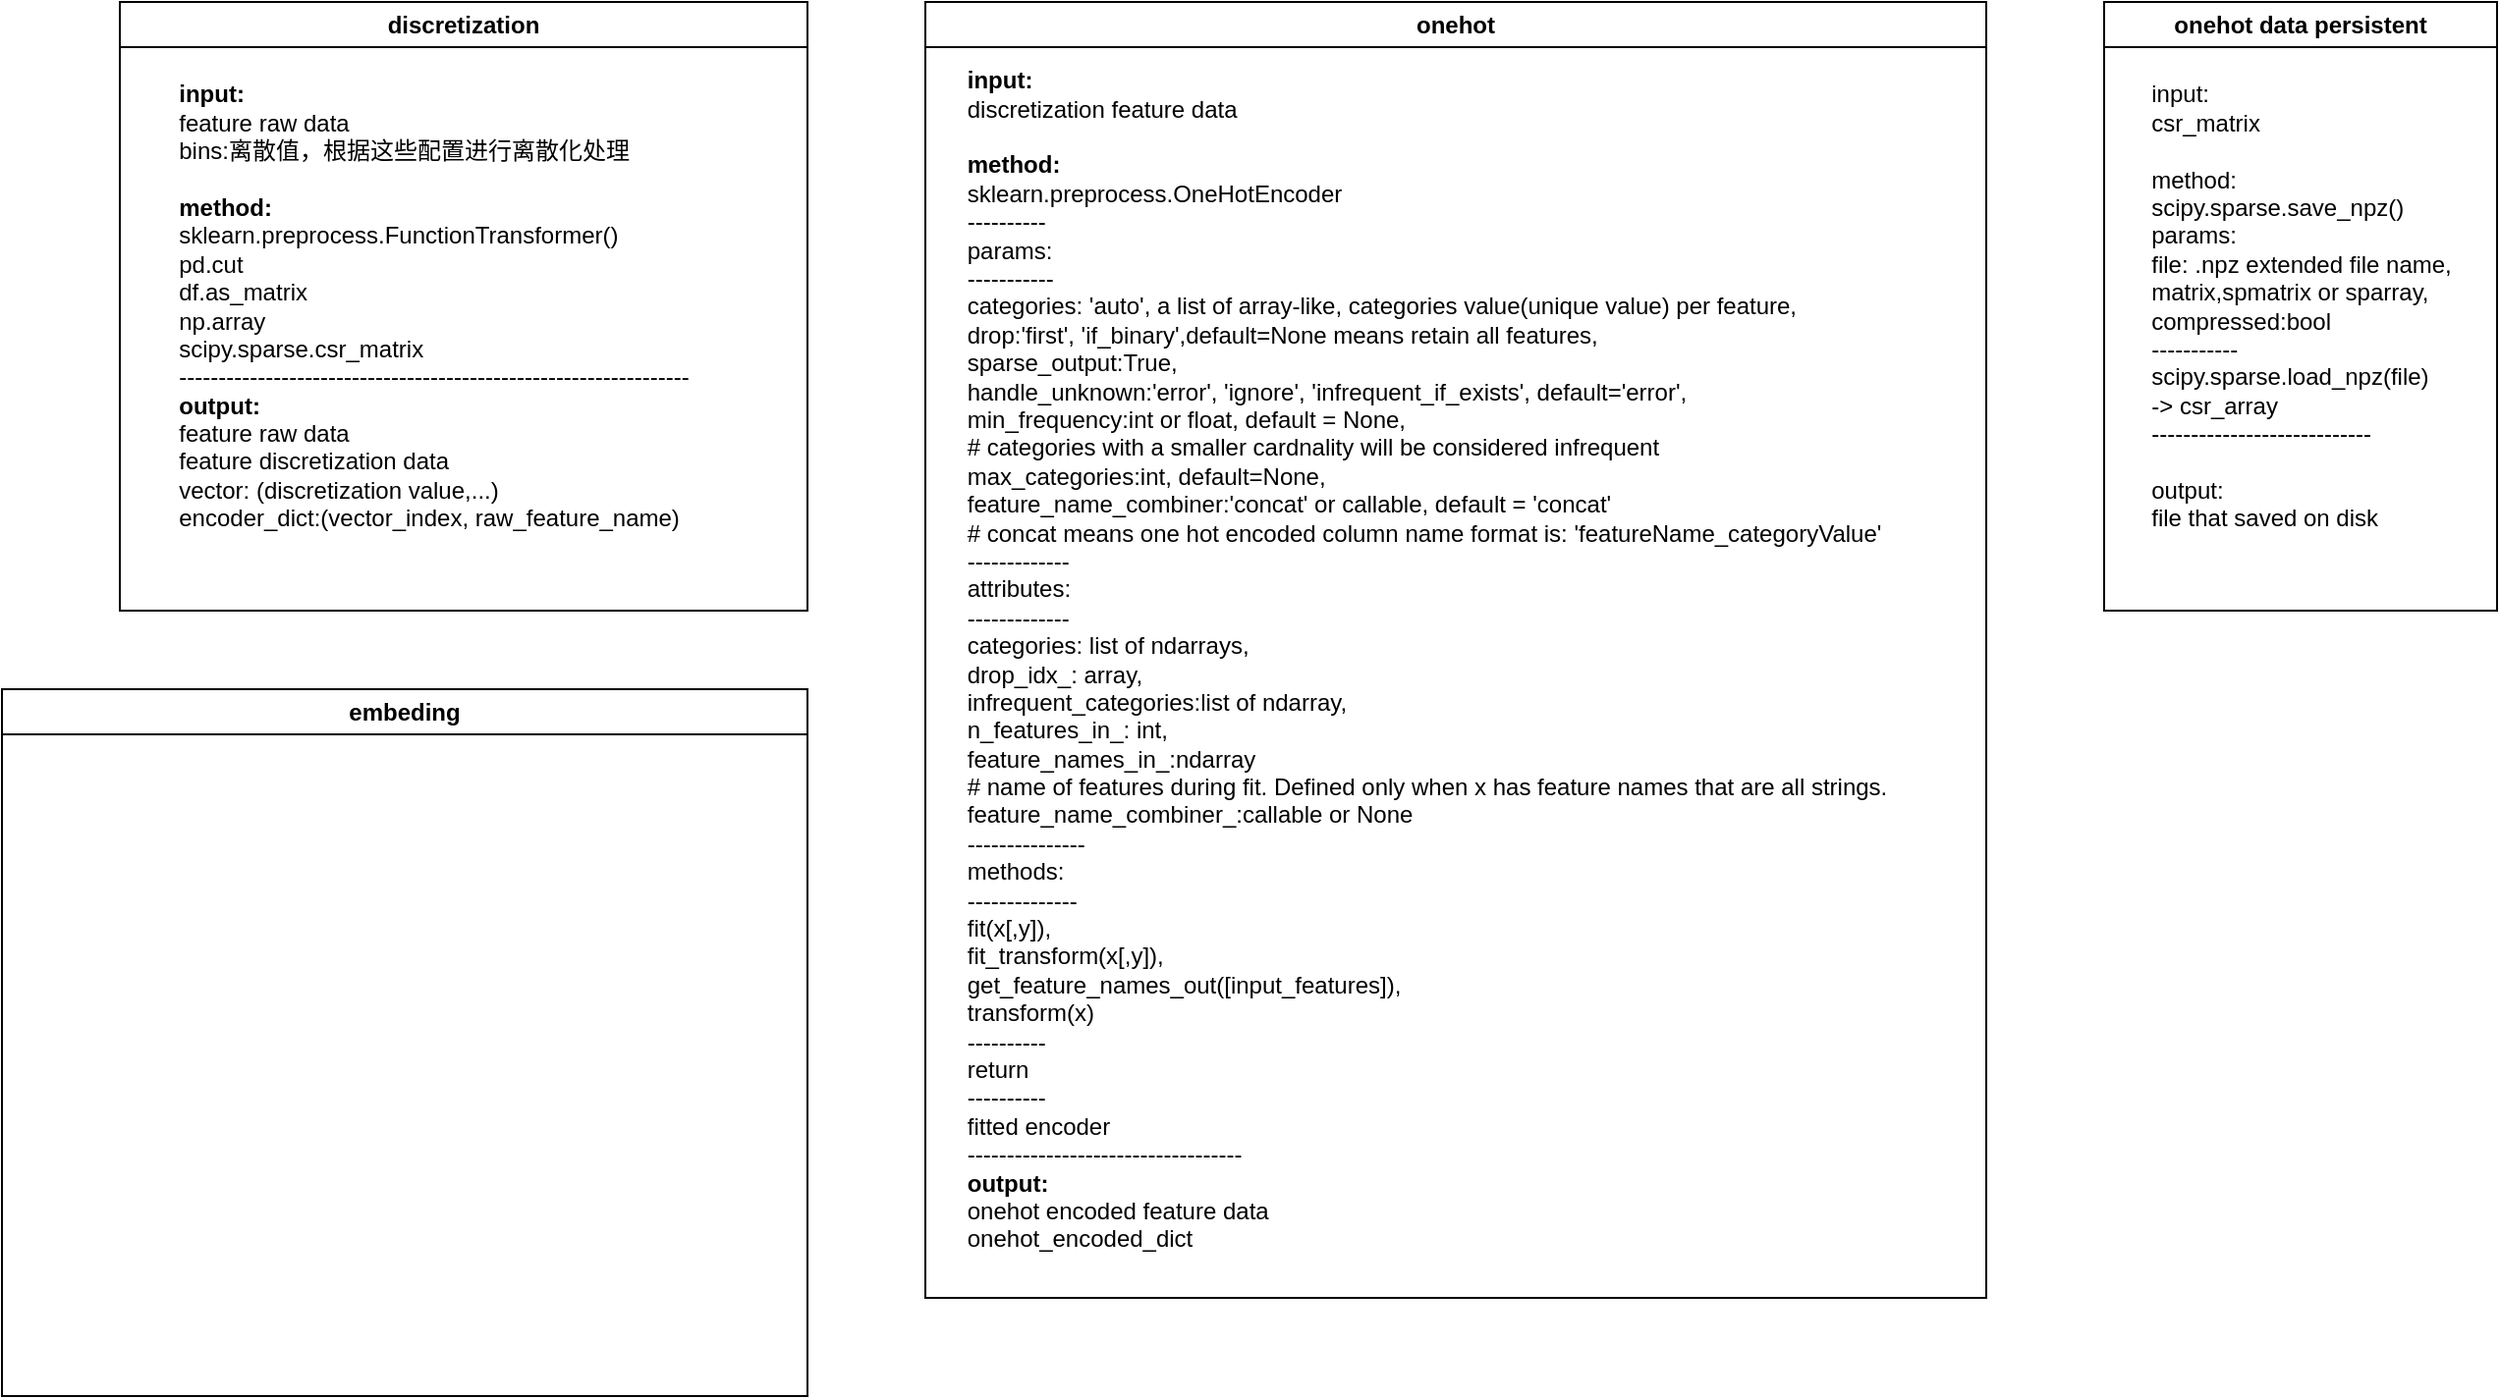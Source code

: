 <mxfile>
    <diagram id="FOnBsZKYHUjd3wYpOmy5" name="Page-1">
        <mxGraphModel dx="1157" dy="779" grid="1" gridSize="10" guides="1" tooltips="1" connect="1" arrows="1" fold="1" page="1" pageScale="1" pageWidth="850" pageHeight="1100" math="0" shadow="0">
            <root>
                <mxCell id="0"/>
                <mxCell id="1" parent="0"/>
                <mxCell id="2" value="discretization" style="swimlane;whiteSpace=wrap;html=1;" parent="1" vertex="1">
                    <mxGeometry x="140" y="70" width="350" height="310" as="geometry"/>
                </mxCell>
                <mxCell id="4" value="&lt;div style=&quot;text-align: justify;&quot;&gt;&lt;b&gt;input:&amp;nbsp;&lt;/b&gt;&lt;/div&gt;&lt;div style=&quot;text-align: justify;&quot;&gt;feature raw data&lt;/div&gt;&lt;div style=&quot;text-align: justify;&quot;&gt;bins:离散值，根据这些配置进行离散化处理&lt;/div&gt;&lt;div style=&quot;text-align: justify;&quot;&gt;&lt;br&gt;&lt;/div&gt;&lt;div style=&quot;text-align: justify;&quot;&gt;&lt;b&gt;method:&lt;/b&gt;&lt;/div&gt;&lt;div style=&quot;text-align: justify;&quot;&gt;sklearn.preprocess.FunctionTransformer()&lt;/div&gt;&lt;div style=&quot;text-align: justify;&quot;&gt;pd.cut&lt;/div&gt;&lt;div style=&quot;text-align: justify;&quot;&gt;df.as_matrix&lt;/div&gt;&lt;div style=&quot;text-align: justify;&quot;&gt;np.array&lt;/div&gt;&lt;div style=&quot;text-align: justify;&quot;&gt;scipy.sparse.csr_matrix&lt;/div&gt;&lt;div style=&quot;text-align: justify;&quot;&gt;-----------------------------------------------------------------&lt;/div&gt;&lt;div style=&quot;text-align: justify;&quot;&gt;&lt;b&gt;output:&lt;/b&gt;&lt;/div&gt;&lt;div style=&quot;text-align: justify;&quot;&gt;feature raw data&lt;/div&gt;&lt;div style=&quot;text-align: justify;&quot;&gt;feature discretization data&lt;/div&gt;&lt;div style=&quot;text-align: justify;&quot;&gt;vector: (discretization value,...)&lt;/div&gt;&lt;div style=&quot;text-align: justify;&quot;&gt;encoder_dict:(vector_index, raw_feature_name)&lt;/div&gt;" style="text;html=1;strokeColor=none;fillColor=none;align=center;verticalAlign=middle;whiteSpace=wrap;rounded=0;" parent="2" vertex="1">
                    <mxGeometry x="20" y="35" width="280" height="240" as="geometry"/>
                </mxCell>
                <mxCell id="5" value="onehot" style="swimlane;whiteSpace=wrap;html=1;" parent="1" vertex="1">
                    <mxGeometry x="550" y="70" width="540" height="660" as="geometry"/>
                </mxCell>
                <mxCell id="6" value="&lt;div style=&quot;text-align: justify;&quot;&gt;&lt;span style=&quot;background-color: initial;&quot;&gt;&lt;b&gt;input:&lt;/b&gt;&lt;/span&gt;&lt;/div&gt;&lt;div style=&quot;text-align: justify;&quot;&gt;&lt;span style=&quot;background-color: initial;&quot;&gt;discretization feature data&amp;nbsp;&lt;/span&gt;&lt;/div&gt;&lt;div style=&quot;text-align: justify;&quot;&gt;&lt;br&gt;&lt;/div&gt;&lt;div style=&quot;text-align: justify;&quot;&gt;&lt;span style=&quot;background-color: initial;&quot;&gt;&lt;b&gt;method:&lt;/b&gt;&lt;/span&gt;&lt;/div&gt;&lt;div style=&quot;text-align: justify;&quot;&gt;&lt;span style=&quot;background-color: initial;&quot;&gt;sklearn.preprocess.OneHotEncoder&lt;/span&gt;&lt;/div&gt;&lt;div style=&quot;text-align: justify;&quot;&gt;&lt;span style=&quot;background-color: initial;&quot;&gt;----------&lt;/span&gt;&lt;/div&gt;&lt;div style=&quot;text-align: justify;&quot;&gt;params:&lt;/div&gt;&lt;div style=&quot;text-align: justify;&quot;&gt;-----------&lt;/div&gt;&lt;div style=&quot;text-align: justify;&quot;&gt;categories: 'auto', a list of array-like, categories value(unique value) per feature,&lt;/div&gt;&lt;div style=&quot;text-align: justify;&quot;&gt;drop:'first', 'if_binary',default=None means retain all features,&lt;/div&gt;&lt;div style=&quot;text-align: justify;&quot;&gt;sparse_output:True,&lt;/div&gt;&lt;div style=&quot;text-align: justify;&quot;&gt;handle_unknown:'error', 'ignore', 'infrequent_if_exists', default='error',&lt;/div&gt;&lt;div style=&quot;text-align: justify;&quot;&gt;min_frequency:int or float, default = None,&lt;/div&gt;&lt;div style=&quot;text-align: justify;&quot;&gt;# categories with a smaller cardnality will be considered infrequent&lt;/div&gt;&lt;div style=&quot;text-align: justify;&quot;&gt;max_categories:int, default=None,&lt;/div&gt;&lt;div style=&quot;text-align: justify;&quot;&gt;feature_name_combiner:'concat' or callable, default = 'concat'&lt;/div&gt;&lt;div style=&quot;text-align: justify;&quot;&gt;# concat means one hot encoded column name format is: 'featureName_categoryValue'&lt;/div&gt;&lt;div style=&quot;text-align: justify;&quot;&gt;-------------&lt;/div&gt;&lt;div style=&quot;text-align: justify;&quot;&gt;attributes:&lt;/div&gt;&lt;div style=&quot;text-align: justify;&quot;&gt;-------------&lt;/div&gt;&lt;div style=&quot;text-align: justify;&quot;&gt;categories: list of ndarrays,&lt;/div&gt;&lt;div style=&quot;text-align: justify;&quot;&gt;drop_idx_: array,&lt;/div&gt;&lt;div style=&quot;text-align: justify;&quot;&gt;infrequent_categories:list of ndarray,&lt;/div&gt;&lt;div style=&quot;text-align: justify;&quot;&gt;n_features_in_: int,&amp;nbsp;&lt;/div&gt;&lt;div style=&quot;text-align: justify;&quot;&gt;feature_names_in_:ndarray&lt;/div&gt;&lt;div style=&quot;text-align: justify;&quot;&gt;# name of features during fit. Defined only when x has feature names that are all strings.&lt;/div&gt;&lt;div style=&quot;text-align: justify;&quot;&gt;feature_name_combiner_:callable or None&lt;/div&gt;&lt;div style=&quot;text-align: justify;&quot;&gt;---------------&lt;/div&gt;&lt;div style=&quot;text-align: justify;&quot;&gt;methods:&lt;/div&gt;&lt;div style=&quot;text-align: justify;&quot;&gt;--------------&lt;/div&gt;&lt;div style=&quot;text-align: justify;&quot;&gt;fit(x[,y]),&lt;/div&gt;&lt;div style=&quot;text-align: justify;&quot;&gt;fit_transform(x[,y]),&lt;/div&gt;&lt;div style=&quot;text-align: justify;&quot;&gt;get_feature_names_out([input_features]),&lt;/div&gt;&lt;div style=&quot;text-align: justify;&quot;&gt;transform(x)&lt;/div&gt;&lt;div style=&quot;text-align: justify;&quot;&gt;----------&lt;/div&gt;&lt;div style=&quot;text-align: justify;&quot;&gt;return&lt;/div&gt;&lt;div style=&quot;text-align: justify;&quot;&gt;----------&lt;/div&gt;&lt;div style=&quot;text-align: justify;&quot;&gt;fitted encoder&lt;/div&gt;&lt;div style=&quot;text-align: justify;&quot;&gt;-----------------------------------&lt;/div&gt;&lt;div style=&quot;text-align: justify;&quot;&gt;&lt;b&gt;output:&lt;/b&gt;&lt;/div&gt;&lt;div style=&quot;text-align: justify;&quot;&gt;onehot encoded feature data&amp;nbsp;&lt;/div&gt;&lt;div style=&quot;text-align: justify;&quot;&gt;onehot_encoded_dict&lt;/div&gt;" style="text;html=1;align=center;verticalAlign=middle;resizable=0;points=[];autosize=1;strokeColor=none;fillColor=none;" parent="5" vertex="1">
                    <mxGeometry x="10" y="25" width="490" height="620" as="geometry"/>
                </mxCell>
                <mxCell id="7" value="onehot data persistent" style="swimlane;whiteSpace=wrap;html=1;" parent="1" vertex="1">
                    <mxGeometry x="1150" y="70" width="200" height="310" as="geometry"/>
                </mxCell>
                <mxCell id="8" value="&lt;div style=&quot;text-align: justify;&quot;&gt;&lt;span style=&quot;background-color: initial;&quot;&gt;input:&lt;/span&gt;&lt;/div&gt;&lt;div style=&quot;text-align: justify;&quot;&gt;&lt;span style=&quot;background-color: initial;&quot;&gt;csr_matrix&lt;/span&gt;&lt;/div&gt;&lt;div style=&quot;text-align: justify;&quot;&gt;&lt;span style=&quot;background-color: initial;&quot;&gt;&lt;br&gt;&lt;/span&gt;&lt;/div&gt;&lt;div style=&quot;text-align: justify;&quot;&gt;&lt;span style=&quot;background-color: initial;&quot;&gt;method:&lt;/span&gt;&lt;/div&gt;&lt;div style=&quot;text-align: justify;&quot;&gt;&lt;span style=&quot;background-color: initial;&quot;&gt;scipy.sparse.save_npz()&lt;/span&gt;&lt;/div&gt;&lt;div style=&quot;text-align: justify;&quot;&gt;&lt;span style=&quot;background-color: initial;&quot;&gt;params:&lt;/span&gt;&lt;/div&gt;&lt;div style=&quot;text-align: justify;&quot;&gt;&lt;span style=&quot;background-color: initial;&quot;&gt;file: .npz extended file name,&lt;/span&gt;&lt;/div&gt;&lt;div style=&quot;text-align: justify;&quot;&gt;&lt;span style=&quot;background-color: initial;&quot;&gt;matrix,spmatrix or sparray,&lt;/span&gt;&lt;/div&gt;&lt;div style=&quot;text-align: justify;&quot;&gt;&lt;span style=&quot;background-color: initial;&quot;&gt;compressed:bool&lt;/span&gt;&lt;/div&gt;&lt;div style=&quot;text-align: justify;&quot;&gt;&lt;span style=&quot;background-color: initial;&quot;&gt;-----------&lt;/span&gt;&lt;/div&gt;&lt;div style=&quot;text-align: justify;&quot;&gt;scipy.sparse.load_npz(file)&lt;/div&gt;&lt;div style=&quot;text-align: justify;&quot;&gt;-&amp;gt; csr_array&lt;/div&gt;&lt;div style=&quot;text-align: justify;&quot;&gt;&lt;span style=&quot;background-color: initial;&quot;&gt;----------------------------&lt;/span&gt;&lt;/div&gt;&lt;div style=&quot;text-align: justify;&quot;&gt;&lt;span style=&quot;background-color: initial;&quot;&gt;&lt;br&gt;&lt;/span&gt;&lt;/div&gt;&lt;div style=&quot;text-align: justify;&quot;&gt;&lt;span style=&quot;background-color: initial;&quot;&gt;output:&lt;/span&gt;&lt;/div&gt;&lt;div style=&quot;text-align: justify;&quot;&gt;&lt;span style=&quot;background-color: initial;&quot;&gt;file that saved on disk&lt;/span&gt;&lt;/div&gt;" style="text;html=1;align=center;verticalAlign=middle;resizable=0;points=[];autosize=1;strokeColor=none;fillColor=none;" parent="7" vertex="1">
                    <mxGeometry x="10" y="35" width="180" height="240" as="geometry"/>
                </mxCell>
                <mxCell id="9" value="embeding" style="swimlane;whiteSpace=wrap;html=1;" vertex="1" parent="1">
                    <mxGeometry x="80" y="420" width="410" height="360" as="geometry"/>
                </mxCell>
            </root>
        </mxGraphModel>
    </diagram>
</mxfile>